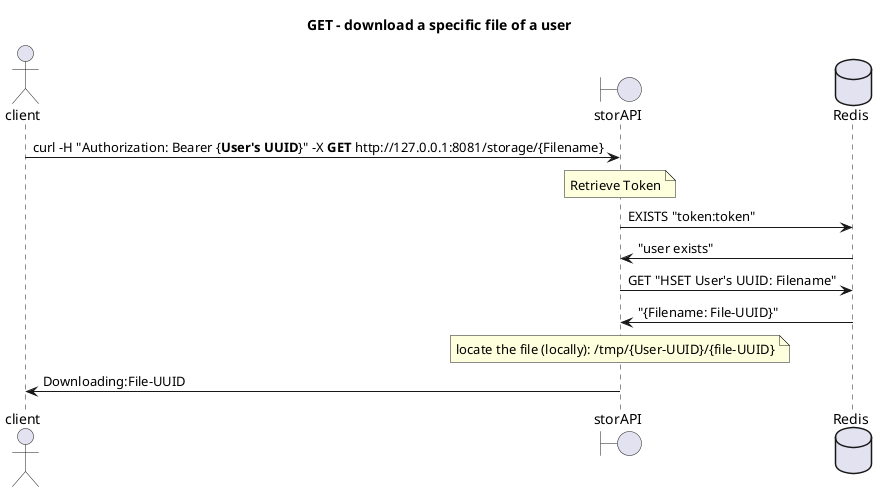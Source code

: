 @startuml

title "GET - download a specific file of a user"

actor client
boundary "storAPI"
database Redis

client -> storAPI : curl -H "Authorization: Bearer {<b>User's UUID</b>}" -X <b>GET</b> http://127.0.0.1:8081/storage/{Filename}
note over storAPI: Retrieve Token
storAPI -> Redis : EXISTS "token:token"
Redis -> storAPI : "user exists"

storAPI -> Redis : GET "HSET User's UUID: Filename"
Redis -> storAPI : "{Filename: File-UUID}"
note over storAPI: locate the file (locally): /tmp/{User-UUID}/{file-UUID}
storAPI-> client : Downloading:File-UUID

@enduml
